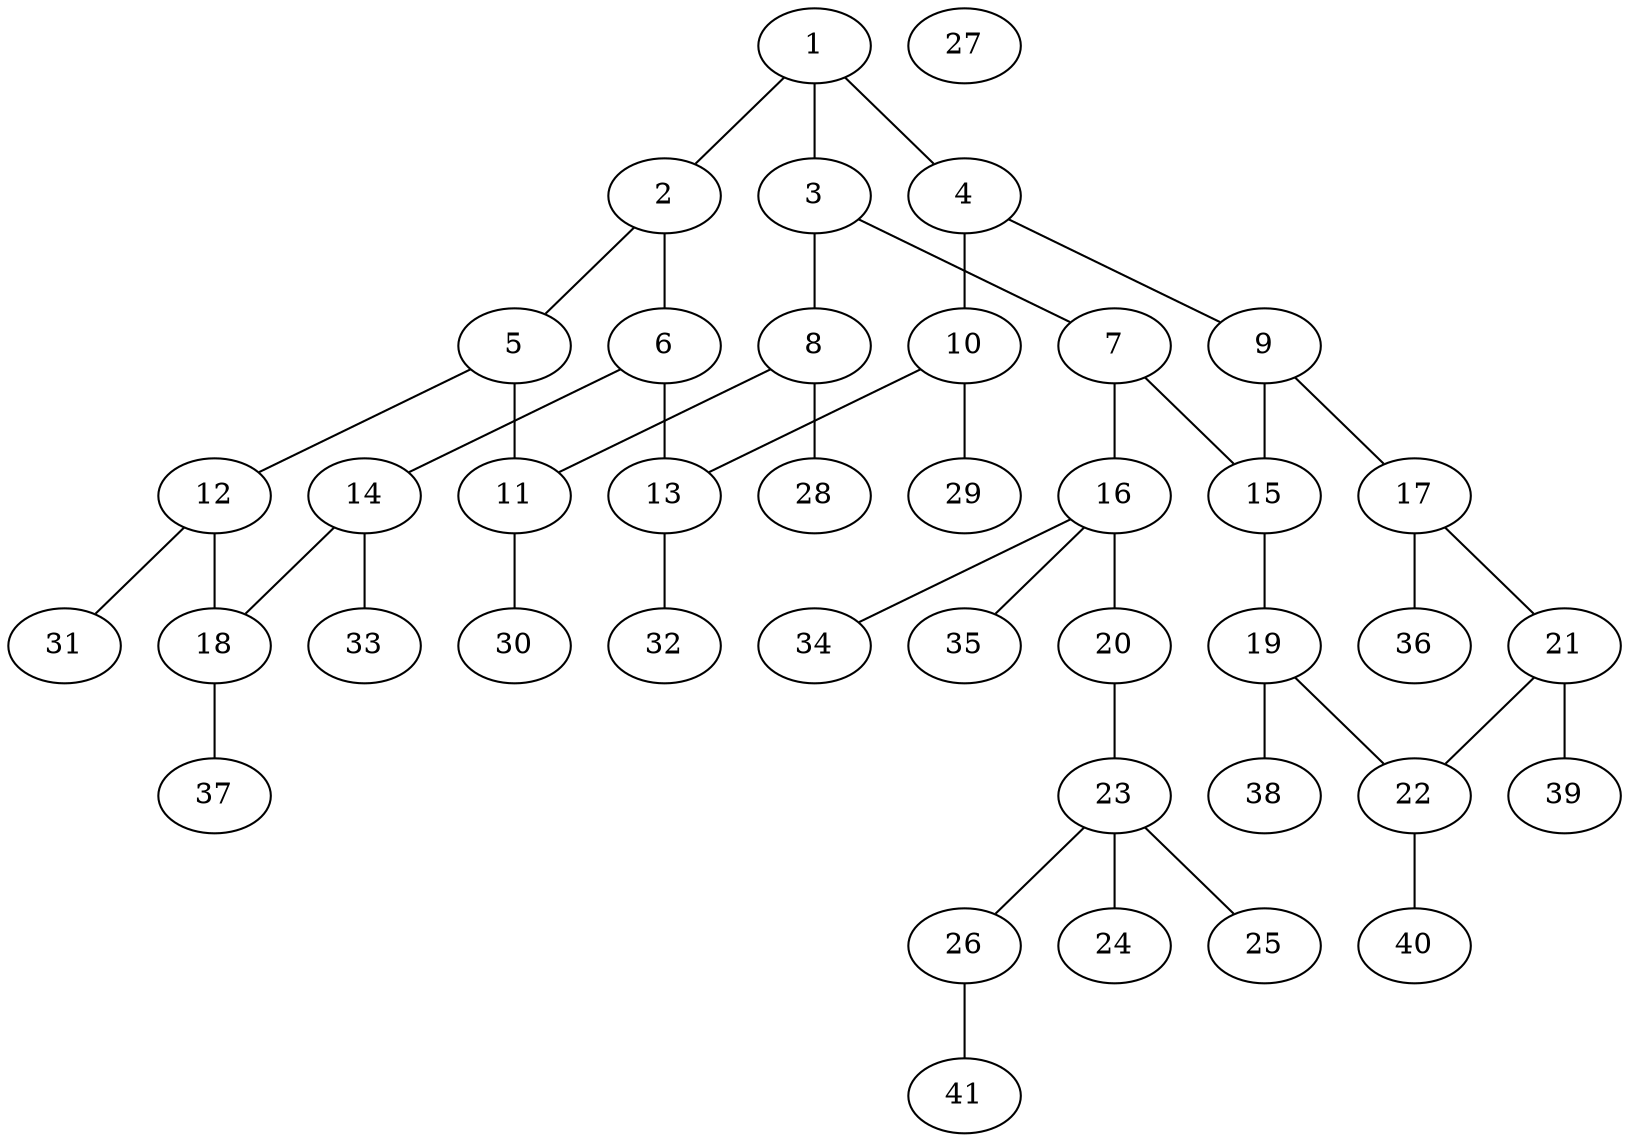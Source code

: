 graph molecule_2491 {
	1	 [chem=C];
	2	 [chem=C];
	1 -- 2	 [valence=1];
	3	 [chem=C];
	1 -- 3	 [valence=1];
	4	 [chem=C];
	1 -- 4	 [valence=2];
	5	 [chem=C];
	2 -- 5	 [valence=2];
	6	 [chem=C];
	2 -- 6	 [valence=1];
	7	 [chem=C];
	3 -- 7	 [valence=2];
	8	 [chem=C];
	3 -- 8	 [valence=1];
	9	 [chem=C];
	4 -- 9	 [valence=1];
	10	 [chem=C];
	4 -- 10	 [valence=1];
	11	 [chem=C];
	5 -- 11	 [valence=1];
	12	 [chem=C];
	5 -- 12	 [valence=1];
	13	 [chem=C];
	6 -- 13	 [valence=1];
	14	 [chem=C];
	6 -- 14	 [valence=2];
	15	 [chem=C];
	7 -- 15	 [valence=1];
	16	 [chem=C];
	7 -- 16	 [valence=1];
	8 -- 11	 [valence=2];
	28	 [chem=H];
	8 -- 28	 [valence=1];
	9 -- 15	 [valence=2];
	17	 [chem=C];
	9 -- 17	 [valence=1];
	10 -- 13	 [valence=2];
	29	 [chem=H];
	10 -- 29	 [valence=1];
	30	 [chem=H];
	11 -- 30	 [valence=1];
	18	 [chem=C];
	12 -- 18	 [valence=2];
	31	 [chem=H];
	12 -- 31	 [valence=1];
	32	 [chem=H];
	13 -- 32	 [valence=1];
	14 -- 18	 [valence=1];
	33	 [chem=H];
	14 -- 33	 [valence=1];
	19	 [chem=C];
	15 -- 19	 [valence=1];
	20	 [chem=O];
	16 -- 20	 [valence=1];
	34	 [chem=H];
	16 -- 34	 [valence=1];
	35	 [chem=H];
	16 -- 35	 [valence=1];
	21	 [chem=C];
	17 -- 21	 [valence=2];
	36	 [chem=H];
	17 -- 36	 [valence=1];
	37	 [chem=H];
	18 -- 37	 [valence=1];
	22	 [chem=C];
	19 -- 22	 [valence=2];
	38	 [chem=H];
	19 -- 38	 [valence=1];
	23	 [chem=S];
	20 -- 23	 [valence=1];
	21 -- 22	 [valence=1];
	39	 [chem=H];
	21 -- 39	 [valence=1];
	40	 [chem=H];
	22 -- 40	 [valence=1];
	24	 [chem=O];
	23 -- 24	 [valence=2];
	25	 [chem=O];
	23 -- 25	 [valence=2];
	26	 [chem=O];
	23 -- 26	 [valence=1];
	41	 [chem=H];
	26 -- 41	 [valence=1];
	27	 [chem=Na];
}
